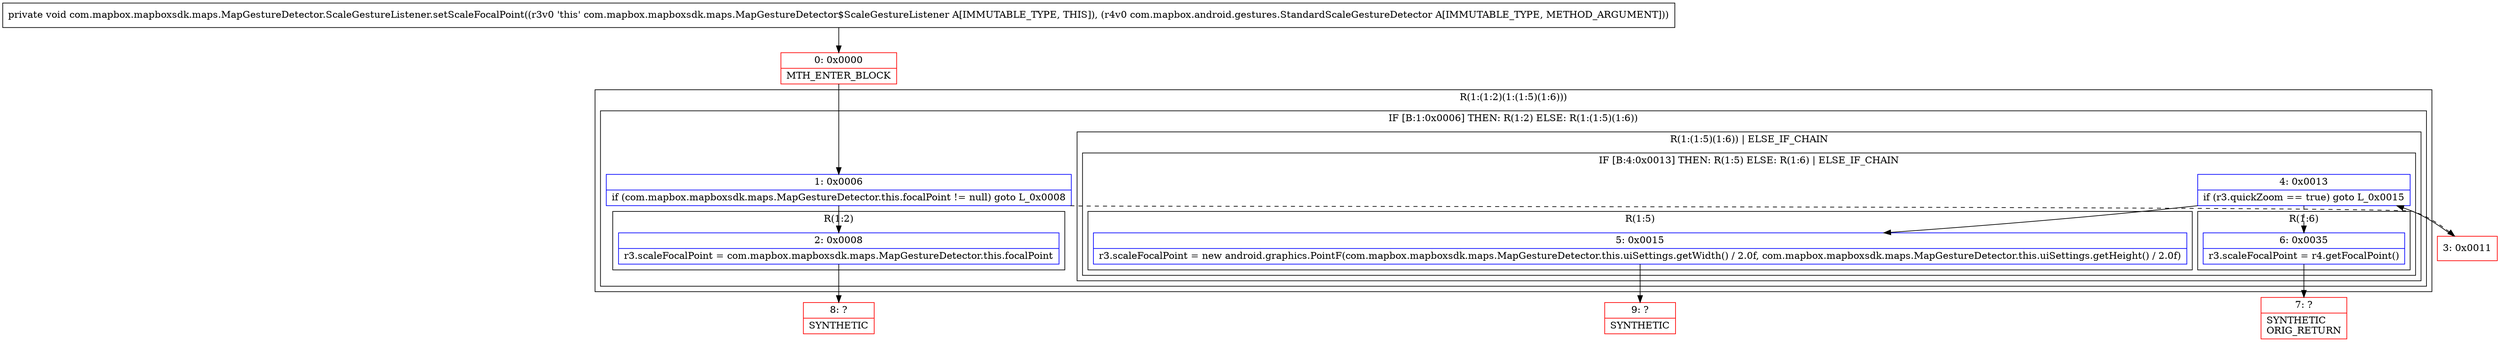 digraph "CFG forcom.mapbox.mapboxsdk.maps.MapGestureDetector.ScaleGestureListener.setScaleFocalPoint(Lcom\/mapbox\/android\/gestures\/StandardScaleGestureDetector;)V" {
subgraph cluster_Region_433136904 {
label = "R(1:(1:2)(1:(1:5)(1:6)))";
node [shape=record,color=blue];
subgraph cluster_IfRegion_1560463523 {
label = "IF [B:1:0x0006] THEN: R(1:2) ELSE: R(1:(1:5)(1:6))";
node [shape=record,color=blue];
Node_1 [shape=record,label="{1\:\ 0x0006|if (com.mapbox.mapboxsdk.maps.MapGestureDetector.this.focalPoint != null) goto L_0x0008\l}"];
subgraph cluster_Region_121801486 {
label = "R(1:2)";
node [shape=record,color=blue];
Node_2 [shape=record,label="{2\:\ 0x0008|r3.scaleFocalPoint = com.mapbox.mapboxsdk.maps.MapGestureDetector.this.focalPoint\l}"];
}
subgraph cluster_Region_1767944401 {
label = "R(1:(1:5)(1:6)) | ELSE_IF_CHAIN\l";
node [shape=record,color=blue];
subgraph cluster_IfRegion_2030641552 {
label = "IF [B:4:0x0013] THEN: R(1:5) ELSE: R(1:6) | ELSE_IF_CHAIN\l";
node [shape=record,color=blue];
Node_4 [shape=record,label="{4\:\ 0x0013|if (r3.quickZoom == true) goto L_0x0015\l}"];
subgraph cluster_Region_847620546 {
label = "R(1:5)";
node [shape=record,color=blue];
Node_5 [shape=record,label="{5\:\ 0x0015|r3.scaleFocalPoint = new android.graphics.PointF(com.mapbox.mapboxsdk.maps.MapGestureDetector.this.uiSettings.getWidth() \/ 2.0f, com.mapbox.mapboxsdk.maps.MapGestureDetector.this.uiSettings.getHeight() \/ 2.0f)\l}"];
}
subgraph cluster_Region_562843239 {
label = "R(1:6)";
node [shape=record,color=blue];
Node_6 [shape=record,label="{6\:\ 0x0035|r3.scaleFocalPoint = r4.getFocalPoint()\l}"];
}
}
}
}
}
Node_0 [shape=record,color=red,label="{0\:\ 0x0000|MTH_ENTER_BLOCK\l}"];
Node_3 [shape=record,color=red,label="{3\:\ 0x0011}"];
Node_7 [shape=record,color=red,label="{7\:\ ?|SYNTHETIC\lORIG_RETURN\l}"];
Node_8 [shape=record,color=red,label="{8\:\ ?|SYNTHETIC\l}"];
Node_9 [shape=record,color=red,label="{9\:\ ?|SYNTHETIC\l}"];
MethodNode[shape=record,label="{private void com.mapbox.mapboxsdk.maps.MapGestureDetector.ScaleGestureListener.setScaleFocalPoint((r3v0 'this' com.mapbox.mapboxsdk.maps.MapGestureDetector$ScaleGestureListener A[IMMUTABLE_TYPE, THIS]), (r4v0 com.mapbox.android.gestures.StandardScaleGestureDetector A[IMMUTABLE_TYPE, METHOD_ARGUMENT])) }"];
MethodNode -> Node_0;
Node_1 -> Node_2;
Node_1 -> Node_3[style=dashed];
Node_2 -> Node_8;
Node_4 -> Node_5;
Node_4 -> Node_6[style=dashed];
Node_5 -> Node_9;
Node_6 -> Node_7;
Node_0 -> Node_1;
Node_3 -> Node_4;
}


